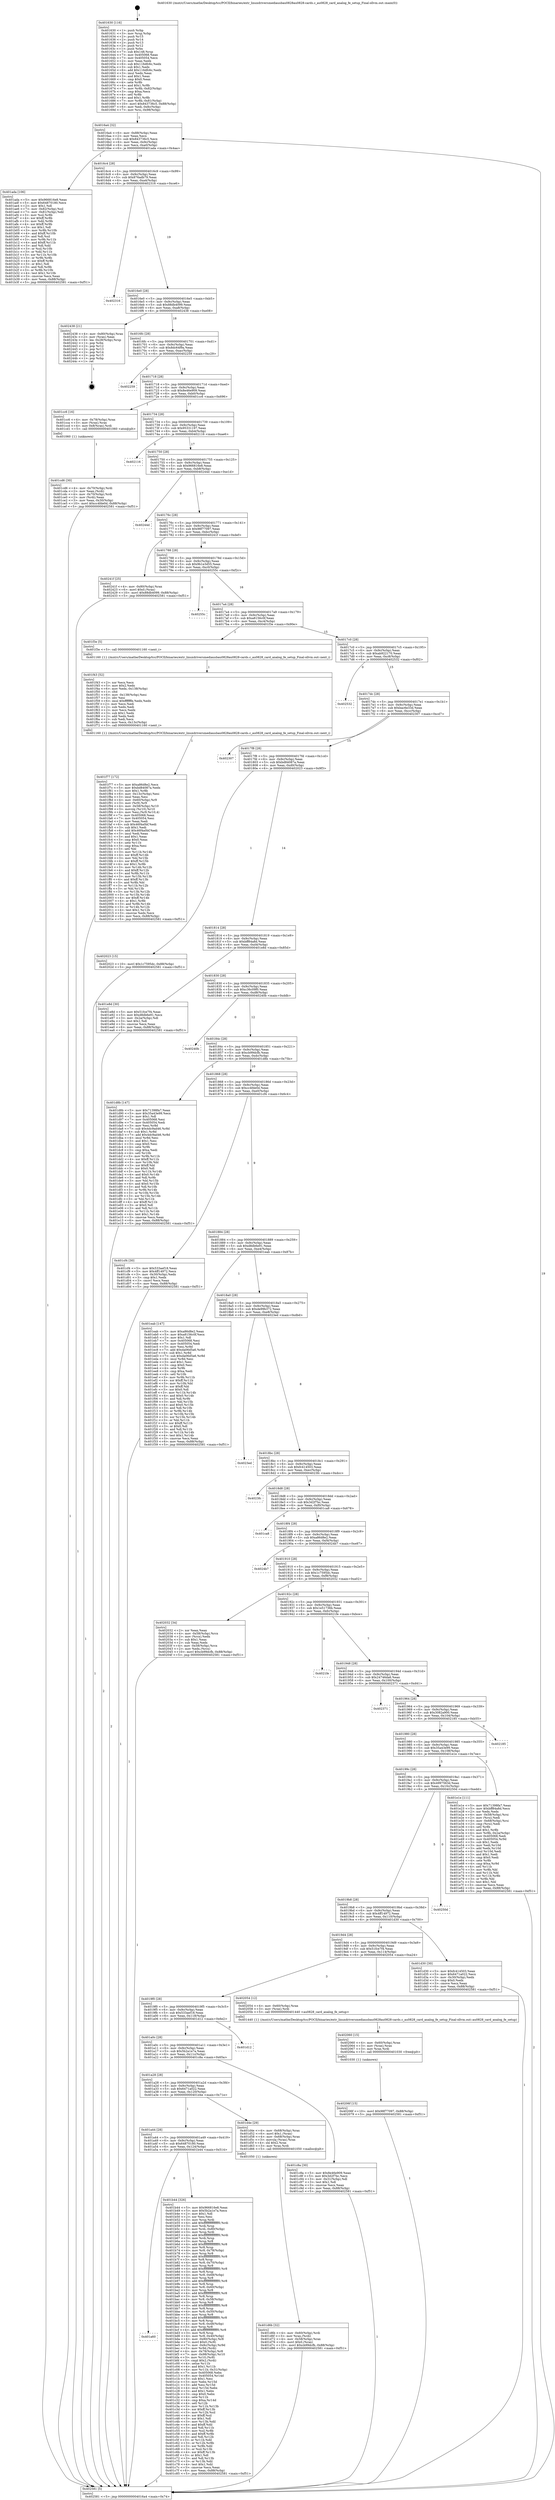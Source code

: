 digraph "0x401630" {
  label = "0x401630 (/mnt/c/Users/mathe/Desktop/tcc/POCII/binaries/extr_linuxdriversmediausbau0828au0828-cards.c_au0828_card_analog_fe_setup_Final-ollvm.out::main(0))"
  labelloc = "t"
  node[shape=record]

  Entry [label="",width=0.3,height=0.3,shape=circle,fillcolor=black,style=filled]
  "0x4016a4" [label="{
     0x4016a4 [32]\l
     | [instrs]\l
     &nbsp;&nbsp;0x4016a4 \<+6\>: mov -0x88(%rbp),%eax\l
     &nbsp;&nbsp;0x4016aa \<+2\>: mov %eax,%ecx\l
     &nbsp;&nbsp;0x4016ac \<+6\>: sub $0x843736c5,%ecx\l
     &nbsp;&nbsp;0x4016b2 \<+6\>: mov %eax,-0x9c(%rbp)\l
     &nbsp;&nbsp;0x4016b8 \<+6\>: mov %ecx,-0xa0(%rbp)\l
     &nbsp;&nbsp;0x4016be \<+6\>: je 0000000000401ada \<main+0x4aa\>\l
  }"]
  "0x401ada" [label="{
     0x401ada [106]\l
     | [instrs]\l
     &nbsp;&nbsp;0x401ada \<+5\>: mov $0x966816e8,%eax\l
     &nbsp;&nbsp;0x401adf \<+5\>: mov $0x64870180,%ecx\l
     &nbsp;&nbsp;0x401ae4 \<+2\>: mov $0x1,%dl\l
     &nbsp;&nbsp;0x401ae6 \<+7\>: mov -0x82(%rbp),%sil\l
     &nbsp;&nbsp;0x401aed \<+7\>: mov -0x81(%rbp),%dil\l
     &nbsp;&nbsp;0x401af4 \<+3\>: mov %sil,%r8b\l
     &nbsp;&nbsp;0x401af7 \<+4\>: xor $0xff,%r8b\l
     &nbsp;&nbsp;0x401afb \<+3\>: mov %dil,%r9b\l
     &nbsp;&nbsp;0x401afe \<+4\>: xor $0xff,%r9b\l
     &nbsp;&nbsp;0x401b02 \<+3\>: xor $0x1,%dl\l
     &nbsp;&nbsp;0x401b05 \<+3\>: mov %r8b,%r10b\l
     &nbsp;&nbsp;0x401b08 \<+4\>: and $0xff,%r10b\l
     &nbsp;&nbsp;0x401b0c \<+3\>: and %dl,%sil\l
     &nbsp;&nbsp;0x401b0f \<+3\>: mov %r9b,%r11b\l
     &nbsp;&nbsp;0x401b12 \<+4\>: and $0xff,%r11b\l
     &nbsp;&nbsp;0x401b16 \<+3\>: and %dl,%dil\l
     &nbsp;&nbsp;0x401b19 \<+3\>: or %sil,%r10b\l
     &nbsp;&nbsp;0x401b1c \<+3\>: or %dil,%r11b\l
     &nbsp;&nbsp;0x401b1f \<+3\>: xor %r11b,%r10b\l
     &nbsp;&nbsp;0x401b22 \<+3\>: or %r9b,%r8b\l
     &nbsp;&nbsp;0x401b25 \<+4\>: xor $0xff,%r8b\l
     &nbsp;&nbsp;0x401b29 \<+3\>: or $0x1,%dl\l
     &nbsp;&nbsp;0x401b2c \<+3\>: and %dl,%r8b\l
     &nbsp;&nbsp;0x401b2f \<+3\>: or %r8b,%r10b\l
     &nbsp;&nbsp;0x401b32 \<+4\>: test $0x1,%r10b\l
     &nbsp;&nbsp;0x401b36 \<+3\>: cmovne %ecx,%eax\l
     &nbsp;&nbsp;0x401b39 \<+6\>: mov %eax,-0x88(%rbp)\l
     &nbsp;&nbsp;0x401b3f \<+5\>: jmp 0000000000402581 \<main+0xf51\>\l
  }"]
  "0x4016c4" [label="{
     0x4016c4 [28]\l
     | [instrs]\l
     &nbsp;&nbsp;0x4016c4 \<+5\>: jmp 00000000004016c9 \<main+0x99\>\l
     &nbsp;&nbsp;0x4016c9 \<+6\>: mov -0x9c(%rbp),%eax\l
     &nbsp;&nbsp;0x4016cf \<+5\>: sub $0x876adb79,%eax\l
     &nbsp;&nbsp;0x4016d4 \<+6\>: mov %eax,-0xa4(%rbp)\l
     &nbsp;&nbsp;0x4016da \<+6\>: je 0000000000402316 \<main+0xce6\>\l
  }"]
  "0x402581" [label="{
     0x402581 [5]\l
     | [instrs]\l
     &nbsp;&nbsp;0x402581 \<+5\>: jmp 00000000004016a4 \<main+0x74\>\l
  }"]
  "0x401630" [label="{
     0x401630 [116]\l
     | [instrs]\l
     &nbsp;&nbsp;0x401630 \<+1\>: push %rbp\l
     &nbsp;&nbsp;0x401631 \<+3\>: mov %rsp,%rbp\l
     &nbsp;&nbsp;0x401634 \<+2\>: push %r15\l
     &nbsp;&nbsp;0x401636 \<+2\>: push %r14\l
     &nbsp;&nbsp;0x401638 \<+2\>: push %r13\l
     &nbsp;&nbsp;0x40163a \<+2\>: push %r12\l
     &nbsp;&nbsp;0x40163c \<+1\>: push %rbx\l
     &nbsp;&nbsp;0x40163d \<+7\>: sub $0x148,%rsp\l
     &nbsp;&nbsp;0x401644 \<+7\>: mov 0x405068,%eax\l
     &nbsp;&nbsp;0x40164b \<+7\>: mov 0x405054,%ecx\l
     &nbsp;&nbsp;0x401652 \<+2\>: mov %eax,%edx\l
     &nbsp;&nbsp;0x401654 \<+6\>: sub $0x116dfc6c,%edx\l
     &nbsp;&nbsp;0x40165a \<+3\>: sub $0x1,%edx\l
     &nbsp;&nbsp;0x40165d \<+6\>: add $0x116dfc6c,%edx\l
     &nbsp;&nbsp;0x401663 \<+3\>: imul %edx,%eax\l
     &nbsp;&nbsp;0x401666 \<+3\>: and $0x1,%eax\l
     &nbsp;&nbsp;0x401669 \<+3\>: cmp $0x0,%eax\l
     &nbsp;&nbsp;0x40166c \<+4\>: sete %r8b\l
     &nbsp;&nbsp;0x401670 \<+4\>: and $0x1,%r8b\l
     &nbsp;&nbsp;0x401674 \<+7\>: mov %r8b,-0x82(%rbp)\l
     &nbsp;&nbsp;0x40167b \<+3\>: cmp $0xa,%ecx\l
     &nbsp;&nbsp;0x40167e \<+4\>: setl %r8b\l
     &nbsp;&nbsp;0x401682 \<+4\>: and $0x1,%r8b\l
     &nbsp;&nbsp;0x401686 \<+7\>: mov %r8b,-0x81(%rbp)\l
     &nbsp;&nbsp;0x40168d \<+10\>: movl $0x843736c5,-0x88(%rbp)\l
     &nbsp;&nbsp;0x401697 \<+6\>: mov %edi,-0x8c(%rbp)\l
     &nbsp;&nbsp;0x40169d \<+7\>: mov %rsi,-0x98(%rbp)\l
  }"]
  Exit [label="",width=0.3,height=0.3,shape=circle,fillcolor=black,style=filled,peripheries=2]
  "0x402316" [label="{
     0x402316\l
  }", style=dashed]
  "0x4016e0" [label="{
     0x4016e0 [28]\l
     | [instrs]\l
     &nbsp;&nbsp;0x4016e0 \<+5\>: jmp 00000000004016e5 \<main+0xb5\>\l
     &nbsp;&nbsp;0x4016e5 \<+6\>: mov -0x9c(%rbp),%eax\l
     &nbsp;&nbsp;0x4016eb \<+5\>: sub $0x88db4099,%eax\l
     &nbsp;&nbsp;0x4016f0 \<+6\>: mov %eax,-0xa8(%rbp)\l
     &nbsp;&nbsp;0x4016f6 \<+6\>: je 0000000000402438 \<main+0xe08\>\l
  }"]
  "0x40206f" [label="{
     0x40206f [15]\l
     | [instrs]\l
     &nbsp;&nbsp;0x40206f \<+10\>: movl $0x98f77097,-0x88(%rbp)\l
     &nbsp;&nbsp;0x402079 \<+5\>: jmp 0000000000402581 \<main+0xf51\>\l
  }"]
  "0x402438" [label="{
     0x402438 [21]\l
     | [instrs]\l
     &nbsp;&nbsp;0x402438 \<+4\>: mov -0x80(%rbp),%rax\l
     &nbsp;&nbsp;0x40243c \<+2\>: mov (%rax),%eax\l
     &nbsp;&nbsp;0x40243e \<+4\>: lea -0x28(%rbp),%rsp\l
     &nbsp;&nbsp;0x402442 \<+1\>: pop %rbx\l
     &nbsp;&nbsp;0x402443 \<+2\>: pop %r12\l
     &nbsp;&nbsp;0x402445 \<+2\>: pop %r13\l
     &nbsp;&nbsp;0x402447 \<+2\>: pop %r14\l
     &nbsp;&nbsp;0x402449 \<+2\>: pop %r15\l
     &nbsp;&nbsp;0x40244b \<+1\>: pop %rbp\l
     &nbsp;&nbsp;0x40244c \<+1\>: ret\l
  }"]
  "0x4016fc" [label="{
     0x4016fc [28]\l
     | [instrs]\l
     &nbsp;&nbsp;0x4016fc \<+5\>: jmp 0000000000401701 \<main+0xd1\>\l
     &nbsp;&nbsp;0x401701 \<+6\>: mov -0x9c(%rbp),%eax\l
     &nbsp;&nbsp;0x401707 \<+5\>: sub $0x8dc64f9a,%eax\l
     &nbsp;&nbsp;0x40170c \<+6\>: mov %eax,-0xac(%rbp)\l
     &nbsp;&nbsp;0x401712 \<+6\>: je 0000000000402259 \<main+0xc29\>\l
  }"]
  "0x402060" [label="{
     0x402060 [15]\l
     | [instrs]\l
     &nbsp;&nbsp;0x402060 \<+4\>: mov -0x60(%rbp),%rax\l
     &nbsp;&nbsp;0x402064 \<+3\>: mov (%rax),%rax\l
     &nbsp;&nbsp;0x402067 \<+3\>: mov %rax,%rdi\l
     &nbsp;&nbsp;0x40206a \<+5\>: call 0000000000401030 \<free@plt\>\l
     | [calls]\l
     &nbsp;&nbsp;0x401030 \{1\} (unknown)\l
  }"]
  "0x402259" [label="{
     0x402259\l
  }", style=dashed]
  "0x401718" [label="{
     0x401718 [28]\l
     | [instrs]\l
     &nbsp;&nbsp;0x401718 \<+5\>: jmp 000000000040171d \<main+0xed\>\l
     &nbsp;&nbsp;0x40171d \<+6\>: mov -0x9c(%rbp),%eax\l
     &nbsp;&nbsp;0x401723 \<+5\>: sub $0x8e46e909,%eax\l
     &nbsp;&nbsp;0x401728 \<+6\>: mov %eax,-0xb0(%rbp)\l
     &nbsp;&nbsp;0x40172e \<+6\>: je 0000000000401cc6 \<main+0x696\>\l
  }"]
  "0x401f77" [label="{
     0x401f77 [172]\l
     | [instrs]\l
     &nbsp;&nbsp;0x401f77 \<+5\>: mov $0xa86d8e2,%ecx\l
     &nbsp;&nbsp;0x401f7c \<+5\>: mov $0xbd84087a,%edx\l
     &nbsp;&nbsp;0x401f81 \<+3\>: mov $0x1,%r8b\l
     &nbsp;&nbsp;0x401f84 \<+6\>: mov -0x13c(%rbp),%esi\l
     &nbsp;&nbsp;0x401f8a \<+3\>: imul %eax,%esi\l
     &nbsp;&nbsp;0x401f8d \<+4\>: mov -0x60(%rbp),%r9\l
     &nbsp;&nbsp;0x401f91 \<+3\>: mov (%r9),%r9\l
     &nbsp;&nbsp;0x401f94 \<+4\>: mov -0x58(%rbp),%r10\l
     &nbsp;&nbsp;0x401f98 \<+3\>: movslq (%r10),%r10\l
     &nbsp;&nbsp;0x401f9b \<+4\>: mov %esi,(%r9,%r10,4)\l
     &nbsp;&nbsp;0x401f9f \<+7\>: mov 0x405068,%eax\l
     &nbsp;&nbsp;0x401fa6 \<+7\>: mov 0x405054,%esi\l
     &nbsp;&nbsp;0x401fad \<+2\>: mov %eax,%edi\l
     &nbsp;&nbsp;0x401faf \<+6\>: sub $0x46f4a0bf,%edi\l
     &nbsp;&nbsp;0x401fb5 \<+3\>: sub $0x1,%edi\l
     &nbsp;&nbsp;0x401fb8 \<+6\>: add $0x46f4a0bf,%edi\l
     &nbsp;&nbsp;0x401fbe \<+3\>: imul %edi,%eax\l
     &nbsp;&nbsp;0x401fc1 \<+3\>: and $0x1,%eax\l
     &nbsp;&nbsp;0x401fc4 \<+3\>: cmp $0x0,%eax\l
     &nbsp;&nbsp;0x401fc7 \<+4\>: sete %r11b\l
     &nbsp;&nbsp;0x401fcb \<+3\>: cmp $0xa,%esi\l
     &nbsp;&nbsp;0x401fce \<+3\>: setl %bl\l
     &nbsp;&nbsp;0x401fd1 \<+3\>: mov %r11b,%r14b\l
     &nbsp;&nbsp;0x401fd4 \<+4\>: xor $0xff,%r14b\l
     &nbsp;&nbsp;0x401fd8 \<+3\>: mov %bl,%r15b\l
     &nbsp;&nbsp;0x401fdb \<+4\>: xor $0xff,%r15b\l
     &nbsp;&nbsp;0x401fdf \<+4\>: xor $0x1,%r8b\l
     &nbsp;&nbsp;0x401fe3 \<+3\>: mov %r14b,%r12b\l
     &nbsp;&nbsp;0x401fe6 \<+4\>: and $0xff,%r12b\l
     &nbsp;&nbsp;0x401fea \<+3\>: and %r8b,%r11b\l
     &nbsp;&nbsp;0x401fed \<+3\>: mov %r15b,%r13b\l
     &nbsp;&nbsp;0x401ff0 \<+4\>: and $0xff,%r13b\l
     &nbsp;&nbsp;0x401ff4 \<+3\>: and %r8b,%bl\l
     &nbsp;&nbsp;0x401ff7 \<+3\>: or %r11b,%r12b\l
     &nbsp;&nbsp;0x401ffa \<+3\>: or %bl,%r13b\l
     &nbsp;&nbsp;0x401ffd \<+3\>: xor %r13b,%r12b\l
     &nbsp;&nbsp;0x402000 \<+3\>: or %r15b,%r14b\l
     &nbsp;&nbsp;0x402003 \<+4\>: xor $0xff,%r14b\l
     &nbsp;&nbsp;0x402007 \<+4\>: or $0x1,%r8b\l
     &nbsp;&nbsp;0x40200b \<+3\>: and %r8b,%r14b\l
     &nbsp;&nbsp;0x40200e \<+3\>: or %r14b,%r12b\l
     &nbsp;&nbsp;0x402011 \<+4\>: test $0x1,%r12b\l
     &nbsp;&nbsp;0x402015 \<+3\>: cmovne %edx,%ecx\l
     &nbsp;&nbsp;0x402018 \<+6\>: mov %ecx,-0x88(%rbp)\l
     &nbsp;&nbsp;0x40201e \<+5\>: jmp 0000000000402581 \<main+0xf51\>\l
  }"]
  "0x401cc6" [label="{
     0x401cc6 [16]\l
     | [instrs]\l
     &nbsp;&nbsp;0x401cc6 \<+4\>: mov -0x78(%rbp),%rax\l
     &nbsp;&nbsp;0x401cca \<+3\>: mov (%rax),%rax\l
     &nbsp;&nbsp;0x401ccd \<+4\>: mov 0x8(%rax),%rdi\l
     &nbsp;&nbsp;0x401cd1 \<+5\>: call 0000000000401060 \<atoi@plt\>\l
     | [calls]\l
     &nbsp;&nbsp;0x401060 \{1\} (unknown)\l
  }"]
  "0x401734" [label="{
     0x401734 [28]\l
     | [instrs]\l
     &nbsp;&nbsp;0x401734 \<+5\>: jmp 0000000000401739 \<main+0x109\>\l
     &nbsp;&nbsp;0x401739 \<+6\>: mov -0x9c(%rbp),%eax\l
     &nbsp;&nbsp;0x40173f \<+5\>: sub $0x95331197,%eax\l
     &nbsp;&nbsp;0x401744 \<+6\>: mov %eax,-0xb4(%rbp)\l
     &nbsp;&nbsp;0x40174a \<+6\>: je 0000000000402116 \<main+0xae6\>\l
  }"]
  "0x401f43" [label="{
     0x401f43 [52]\l
     | [instrs]\l
     &nbsp;&nbsp;0x401f43 \<+2\>: xor %ecx,%ecx\l
     &nbsp;&nbsp;0x401f45 \<+5\>: mov $0x2,%edx\l
     &nbsp;&nbsp;0x401f4a \<+6\>: mov %edx,-0x138(%rbp)\l
     &nbsp;&nbsp;0x401f50 \<+1\>: cltd\l
     &nbsp;&nbsp;0x401f51 \<+6\>: mov -0x138(%rbp),%esi\l
     &nbsp;&nbsp;0x401f57 \<+2\>: idiv %esi\l
     &nbsp;&nbsp;0x401f59 \<+6\>: imul $0xfffffffe,%edx,%edx\l
     &nbsp;&nbsp;0x401f5f \<+2\>: mov %ecx,%edi\l
     &nbsp;&nbsp;0x401f61 \<+2\>: sub %edx,%edi\l
     &nbsp;&nbsp;0x401f63 \<+2\>: mov %ecx,%edx\l
     &nbsp;&nbsp;0x401f65 \<+3\>: sub $0x1,%edx\l
     &nbsp;&nbsp;0x401f68 \<+2\>: add %edx,%edi\l
     &nbsp;&nbsp;0x401f6a \<+2\>: sub %edi,%ecx\l
     &nbsp;&nbsp;0x401f6c \<+6\>: mov %ecx,-0x13c(%rbp)\l
     &nbsp;&nbsp;0x401f72 \<+5\>: call 0000000000401160 \<next_i\>\l
     | [calls]\l
     &nbsp;&nbsp;0x401160 \{1\} (/mnt/c/Users/mathe/Desktop/tcc/POCII/binaries/extr_linuxdriversmediausbau0828au0828-cards.c_au0828_card_analog_fe_setup_Final-ollvm.out::next_i)\l
  }"]
  "0x402116" [label="{
     0x402116\l
  }", style=dashed]
  "0x401750" [label="{
     0x401750 [28]\l
     | [instrs]\l
     &nbsp;&nbsp;0x401750 \<+5\>: jmp 0000000000401755 \<main+0x125\>\l
     &nbsp;&nbsp;0x401755 \<+6\>: mov -0x9c(%rbp),%eax\l
     &nbsp;&nbsp;0x40175b \<+5\>: sub $0x966816e8,%eax\l
     &nbsp;&nbsp;0x401760 \<+6\>: mov %eax,-0xb8(%rbp)\l
     &nbsp;&nbsp;0x401766 \<+6\>: je 000000000040244d \<main+0xe1d\>\l
  }"]
  "0x401d6b" [label="{
     0x401d6b [32]\l
     | [instrs]\l
     &nbsp;&nbsp;0x401d6b \<+4\>: mov -0x60(%rbp),%rdi\l
     &nbsp;&nbsp;0x401d6f \<+3\>: mov %rax,(%rdi)\l
     &nbsp;&nbsp;0x401d72 \<+4\>: mov -0x58(%rbp),%rax\l
     &nbsp;&nbsp;0x401d76 \<+6\>: movl $0x0,(%rax)\l
     &nbsp;&nbsp;0x401d7c \<+10\>: movl $0xcb99dcfb,-0x88(%rbp)\l
     &nbsp;&nbsp;0x401d86 \<+5\>: jmp 0000000000402581 \<main+0xf51\>\l
  }"]
  "0x40244d" [label="{
     0x40244d\l
  }", style=dashed]
  "0x40176c" [label="{
     0x40176c [28]\l
     | [instrs]\l
     &nbsp;&nbsp;0x40176c \<+5\>: jmp 0000000000401771 \<main+0x141\>\l
     &nbsp;&nbsp;0x401771 \<+6\>: mov -0x9c(%rbp),%eax\l
     &nbsp;&nbsp;0x401777 \<+5\>: sub $0x98f77097,%eax\l
     &nbsp;&nbsp;0x40177c \<+6\>: mov %eax,-0xbc(%rbp)\l
     &nbsp;&nbsp;0x401782 \<+6\>: je 000000000040241f \<main+0xdef\>\l
  }"]
  "0x401cd6" [label="{
     0x401cd6 [30]\l
     | [instrs]\l
     &nbsp;&nbsp;0x401cd6 \<+4\>: mov -0x70(%rbp),%rdi\l
     &nbsp;&nbsp;0x401cda \<+2\>: mov %eax,(%rdi)\l
     &nbsp;&nbsp;0x401cdc \<+4\>: mov -0x70(%rbp),%rdi\l
     &nbsp;&nbsp;0x401ce0 \<+2\>: mov (%rdi),%eax\l
     &nbsp;&nbsp;0x401ce2 \<+3\>: mov %eax,-0x30(%rbp)\l
     &nbsp;&nbsp;0x401ce5 \<+10\>: movl $0xcc4fde0d,-0x88(%rbp)\l
     &nbsp;&nbsp;0x401cef \<+5\>: jmp 0000000000402581 \<main+0xf51\>\l
  }"]
  "0x40241f" [label="{
     0x40241f [25]\l
     | [instrs]\l
     &nbsp;&nbsp;0x40241f \<+4\>: mov -0x80(%rbp),%rax\l
     &nbsp;&nbsp;0x402423 \<+6\>: movl $0x0,(%rax)\l
     &nbsp;&nbsp;0x402429 \<+10\>: movl $0x88db4099,-0x88(%rbp)\l
     &nbsp;&nbsp;0x402433 \<+5\>: jmp 0000000000402581 \<main+0xf51\>\l
  }"]
  "0x401788" [label="{
     0x401788 [28]\l
     | [instrs]\l
     &nbsp;&nbsp;0x401788 \<+5\>: jmp 000000000040178d \<main+0x15d\>\l
     &nbsp;&nbsp;0x40178d \<+6\>: mov -0x9c(%rbp),%eax\l
     &nbsp;&nbsp;0x401793 \<+5\>: sub $0x9b1e3d55,%eax\l
     &nbsp;&nbsp;0x401798 \<+6\>: mov %eax,-0xc0(%rbp)\l
     &nbsp;&nbsp;0x40179e \<+6\>: je 000000000040255c \<main+0xf2c\>\l
  }"]
  "0x401a60" [label="{
     0x401a60\l
  }", style=dashed]
  "0x40255c" [label="{
     0x40255c\l
  }", style=dashed]
  "0x4017a4" [label="{
     0x4017a4 [28]\l
     | [instrs]\l
     &nbsp;&nbsp;0x4017a4 \<+5\>: jmp 00000000004017a9 \<main+0x179\>\l
     &nbsp;&nbsp;0x4017a9 \<+6\>: mov -0x9c(%rbp),%eax\l
     &nbsp;&nbsp;0x4017af \<+5\>: sub $0xa8156c0f,%eax\l
     &nbsp;&nbsp;0x4017b4 \<+6\>: mov %eax,-0xc4(%rbp)\l
     &nbsp;&nbsp;0x4017ba \<+6\>: je 0000000000401f3e \<main+0x90e\>\l
  }"]
  "0x401b44" [label="{
     0x401b44 [326]\l
     | [instrs]\l
     &nbsp;&nbsp;0x401b44 \<+5\>: mov $0x966816e8,%eax\l
     &nbsp;&nbsp;0x401b49 \<+5\>: mov $0x5b2a1e7a,%ecx\l
     &nbsp;&nbsp;0x401b4e \<+2\>: mov $0x1,%dl\l
     &nbsp;&nbsp;0x401b50 \<+2\>: xor %esi,%esi\l
     &nbsp;&nbsp;0x401b52 \<+3\>: mov %rsp,%rdi\l
     &nbsp;&nbsp;0x401b55 \<+4\>: add $0xfffffffffffffff0,%rdi\l
     &nbsp;&nbsp;0x401b59 \<+3\>: mov %rdi,%rsp\l
     &nbsp;&nbsp;0x401b5c \<+4\>: mov %rdi,-0x80(%rbp)\l
     &nbsp;&nbsp;0x401b60 \<+3\>: mov %rsp,%rdi\l
     &nbsp;&nbsp;0x401b63 \<+4\>: add $0xfffffffffffffff0,%rdi\l
     &nbsp;&nbsp;0x401b67 \<+3\>: mov %rdi,%rsp\l
     &nbsp;&nbsp;0x401b6a \<+3\>: mov %rsp,%r8\l
     &nbsp;&nbsp;0x401b6d \<+4\>: add $0xfffffffffffffff0,%r8\l
     &nbsp;&nbsp;0x401b71 \<+3\>: mov %r8,%rsp\l
     &nbsp;&nbsp;0x401b74 \<+4\>: mov %r8,-0x78(%rbp)\l
     &nbsp;&nbsp;0x401b78 \<+3\>: mov %rsp,%r8\l
     &nbsp;&nbsp;0x401b7b \<+4\>: add $0xfffffffffffffff0,%r8\l
     &nbsp;&nbsp;0x401b7f \<+3\>: mov %r8,%rsp\l
     &nbsp;&nbsp;0x401b82 \<+4\>: mov %r8,-0x70(%rbp)\l
     &nbsp;&nbsp;0x401b86 \<+3\>: mov %rsp,%r8\l
     &nbsp;&nbsp;0x401b89 \<+4\>: add $0xfffffffffffffff0,%r8\l
     &nbsp;&nbsp;0x401b8d \<+3\>: mov %r8,%rsp\l
     &nbsp;&nbsp;0x401b90 \<+4\>: mov %r8,-0x68(%rbp)\l
     &nbsp;&nbsp;0x401b94 \<+3\>: mov %rsp,%r8\l
     &nbsp;&nbsp;0x401b97 \<+4\>: add $0xfffffffffffffff0,%r8\l
     &nbsp;&nbsp;0x401b9b \<+3\>: mov %r8,%rsp\l
     &nbsp;&nbsp;0x401b9e \<+4\>: mov %r8,-0x60(%rbp)\l
     &nbsp;&nbsp;0x401ba2 \<+3\>: mov %rsp,%r8\l
     &nbsp;&nbsp;0x401ba5 \<+4\>: add $0xfffffffffffffff0,%r8\l
     &nbsp;&nbsp;0x401ba9 \<+3\>: mov %r8,%rsp\l
     &nbsp;&nbsp;0x401bac \<+4\>: mov %r8,-0x58(%rbp)\l
     &nbsp;&nbsp;0x401bb0 \<+3\>: mov %rsp,%r8\l
     &nbsp;&nbsp;0x401bb3 \<+4\>: add $0xfffffffffffffff0,%r8\l
     &nbsp;&nbsp;0x401bb7 \<+3\>: mov %r8,%rsp\l
     &nbsp;&nbsp;0x401bba \<+4\>: mov %r8,-0x50(%rbp)\l
     &nbsp;&nbsp;0x401bbe \<+3\>: mov %rsp,%r8\l
     &nbsp;&nbsp;0x401bc1 \<+4\>: add $0xfffffffffffffff0,%r8\l
     &nbsp;&nbsp;0x401bc5 \<+3\>: mov %r8,%rsp\l
     &nbsp;&nbsp;0x401bc8 \<+4\>: mov %r8,-0x48(%rbp)\l
     &nbsp;&nbsp;0x401bcc \<+3\>: mov %rsp,%r8\l
     &nbsp;&nbsp;0x401bcf \<+4\>: add $0xfffffffffffffff0,%r8\l
     &nbsp;&nbsp;0x401bd3 \<+3\>: mov %r8,%rsp\l
     &nbsp;&nbsp;0x401bd6 \<+4\>: mov %r8,-0x40(%rbp)\l
     &nbsp;&nbsp;0x401bda \<+4\>: mov -0x80(%rbp),%r8\l
     &nbsp;&nbsp;0x401bde \<+7\>: movl $0x0,(%r8)\l
     &nbsp;&nbsp;0x401be5 \<+7\>: mov -0x8c(%rbp),%r9d\l
     &nbsp;&nbsp;0x401bec \<+3\>: mov %r9d,(%rdi)\l
     &nbsp;&nbsp;0x401bef \<+4\>: mov -0x78(%rbp),%r8\l
     &nbsp;&nbsp;0x401bf3 \<+7\>: mov -0x98(%rbp),%r10\l
     &nbsp;&nbsp;0x401bfa \<+3\>: mov %r10,(%r8)\l
     &nbsp;&nbsp;0x401bfd \<+3\>: cmpl $0x2,(%rdi)\l
     &nbsp;&nbsp;0x401c00 \<+4\>: setne %r11b\l
     &nbsp;&nbsp;0x401c04 \<+4\>: and $0x1,%r11b\l
     &nbsp;&nbsp;0x401c08 \<+4\>: mov %r11b,-0x31(%rbp)\l
     &nbsp;&nbsp;0x401c0c \<+7\>: mov 0x405068,%ebx\l
     &nbsp;&nbsp;0x401c13 \<+8\>: mov 0x405054,%r14d\l
     &nbsp;&nbsp;0x401c1b \<+3\>: sub $0x1,%esi\l
     &nbsp;&nbsp;0x401c1e \<+3\>: mov %ebx,%r15d\l
     &nbsp;&nbsp;0x401c21 \<+3\>: add %esi,%r15d\l
     &nbsp;&nbsp;0x401c24 \<+4\>: imul %r15d,%ebx\l
     &nbsp;&nbsp;0x401c28 \<+3\>: and $0x1,%ebx\l
     &nbsp;&nbsp;0x401c2b \<+3\>: cmp $0x0,%ebx\l
     &nbsp;&nbsp;0x401c2e \<+4\>: sete %r11b\l
     &nbsp;&nbsp;0x401c32 \<+4\>: cmp $0xa,%r14d\l
     &nbsp;&nbsp;0x401c36 \<+4\>: setl %r12b\l
     &nbsp;&nbsp;0x401c3a \<+3\>: mov %r11b,%r13b\l
     &nbsp;&nbsp;0x401c3d \<+4\>: xor $0xff,%r13b\l
     &nbsp;&nbsp;0x401c41 \<+3\>: mov %r12b,%sil\l
     &nbsp;&nbsp;0x401c44 \<+4\>: xor $0xff,%sil\l
     &nbsp;&nbsp;0x401c48 \<+3\>: xor $0x1,%dl\l
     &nbsp;&nbsp;0x401c4b \<+3\>: mov %r13b,%dil\l
     &nbsp;&nbsp;0x401c4e \<+4\>: and $0xff,%dil\l
     &nbsp;&nbsp;0x401c52 \<+3\>: and %dl,%r11b\l
     &nbsp;&nbsp;0x401c55 \<+3\>: mov %sil,%r8b\l
     &nbsp;&nbsp;0x401c58 \<+4\>: and $0xff,%r8b\l
     &nbsp;&nbsp;0x401c5c \<+3\>: and %dl,%r12b\l
     &nbsp;&nbsp;0x401c5f \<+3\>: or %r11b,%dil\l
     &nbsp;&nbsp;0x401c62 \<+3\>: or %r12b,%r8b\l
     &nbsp;&nbsp;0x401c65 \<+3\>: xor %r8b,%dil\l
     &nbsp;&nbsp;0x401c68 \<+3\>: or %sil,%r13b\l
     &nbsp;&nbsp;0x401c6b \<+4\>: xor $0xff,%r13b\l
     &nbsp;&nbsp;0x401c6f \<+3\>: or $0x1,%dl\l
     &nbsp;&nbsp;0x401c72 \<+3\>: and %dl,%r13b\l
     &nbsp;&nbsp;0x401c75 \<+3\>: or %r13b,%dil\l
     &nbsp;&nbsp;0x401c78 \<+4\>: test $0x1,%dil\l
     &nbsp;&nbsp;0x401c7c \<+3\>: cmovne %ecx,%eax\l
     &nbsp;&nbsp;0x401c7f \<+6\>: mov %eax,-0x88(%rbp)\l
     &nbsp;&nbsp;0x401c85 \<+5\>: jmp 0000000000402581 \<main+0xf51\>\l
  }"]
  "0x401f3e" [label="{
     0x401f3e [5]\l
     | [instrs]\l
     &nbsp;&nbsp;0x401f3e \<+5\>: call 0000000000401160 \<next_i\>\l
     | [calls]\l
     &nbsp;&nbsp;0x401160 \{1\} (/mnt/c/Users/mathe/Desktop/tcc/POCII/binaries/extr_linuxdriversmediausbau0828au0828-cards.c_au0828_card_analog_fe_setup_Final-ollvm.out::next_i)\l
  }"]
  "0x4017c0" [label="{
     0x4017c0 [28]\l
     | [instrs]\l
     &nbsp;&nbsp;0x4017c0 \<+5\>: jmp 00000000004017c5 \<main+0x195\>\l
     &nbsp;&nbsp;0x4017c5 \<+6\>: mov -0x9c(%rbp),%eax\l
     &nbsp;&nbsp;0x4017cb \<+5\>: sub $0xab922170,%eax\l
     &nbsp;&nbsp;0x4017d0 \<+6\>: mov %eax,-0xc8(%rbp)\l
     &nbsp;&nbsp;0x4017d6 \<+6\>: je 0000000000402532 \<main+0xf02\>\l
  }"]
  "0x401a44" [label="{
     0x401a44 [28]\l
     | [instrs]\l
     &nbsp;&nbsp;0x401a44 \<+5\>: jmp 0000000000401a49 \<main+0x419\>\l
     &nbsp;&nbsp;0x401a49 \<+6\>: mov -0x9c(%rbp),%eax\l
     &nbsp;&nbsp;0x401a4f \<+5\>: sub $0x64870180,%eax\l
     &nbsp;&nbsp;0x401a54 \<+6\>: mov %eax,-0x124(%rbp)\l
     &nbsp;&nbsp;0x401a5a \<+6\>: je 0000000000401b44 \<main+0x514\>\l
  }"]
  "0x402532" [label="{
     0x402532\l
  }", style=dashed]
  "0x4017dc" [label="{
     0x4017dc [28]\l
     | [instrs]\l
     &nbsp;&nbsp;0x4017dc \<+5\>: jmp 00000000004017e1 \<main+0x1b1\>\l
     &nbsp;&nbsp;0x4017e1 \<+6\>: mov -0x9c(%rbp),%eax\l
     &nbsp;&nbsp;0x4017e7 \<+5\>: sub $0xbac6e33d,%eax\l
     &nbsp;&nbsp;0x4017ec \<+6\>: mov %eax,-0xcc(%rbp)\l
     &nbsp;&nbsp;0x4017f2 \<+6\>: je 0000000000402307 \<main+0xcd7\>\l
  }"]
  "0x401d4e" [label="{
     0x401d4e [29]\l
     | [instrs]\l
     &nbsp;&nbsp;0x401d4e \<+4\>: mov -0x68(%rbp),%rax\l
     &nbsp;&nbsp;0x401d52 \<+6\>: movl $0x1,(%rax)\l
     &nbsp;&nbsp;0x401d58 \<+4\>: mov -0x68(%rbp),%rax\l
     &nbsp;&nbsp;0x401d5c \<+3\>: movslq (%rax),%rax\l
     &nbsp;&nbsp;0x401d5f \<+4\>: shl $0x2,%rax\l
     &nbsp;&nbsp;0x401d63 \<+3\>: mov %rax,%rdi\l
     &nbsp;&nbsp;0x401d66 \<+5\>: call 0000000000401050 \<malloc@plt\>\l
     | [calls]\l
     &nbsp;&nbsp;0x401050 \{1\} (unknown)\l
  }"]
  "0x402307" [label="{
     0x402307\l
  }", style=dashed]
  "0x4017f8" [label="{
     0x4017f8 [28]\l
     | [instrs]\l
     &nbsp;&nbsp;0x4017f8 \<+5\>: jmp 00000000004017fd \<main+0x1cd\>\l
     &nbsp;&nbsp;0x4017fd \<+6\>: mov -0x9c(%rbp),%eax\l
     &nbsp;&nbsp;0x401803 \<+5\>: sub $0xbd84087a,%eax\l
     &nbsp;&nbsp;0x401808 \<+6\>: mov %eax,-0xd0(%rbp)\l
     &nbsp;&nbsp;0x40180e \<+6\>: je 0000000000402023 \<main+0x9f3\>\l
  }"]
  "0x401a28" [label="{
     0x401a28 [28]\l
     | [instrs]\l
     &nbsp;&nbsp;0x401a28 \<+5\>: jmp 0000000000401a2d \<main+0x3fd\>\l
     &nbsp;&nbsp;0x401a2d \<+6\>: mov -0x9c(%rbp),%eax\l
     &nbsp;&nbsp;0x401a33 \<+5\>: sub $0x6471a022,%eax\l
     &nbsp;&nbsp;0x401a38 \<+6\>: mov %eax,-0x120(%rbp)\l
     &nbsp;&nbsp;0x401a3e \<+6\>: je 0000000000401d4e \<main+0x71e\>\l
  }"]
  "0x402023" [label="{
     0x402023 [15]\l
     | [instrs]\l
     &nbsp;&nbsp;0x402023 \<+10\>: movl $0x1c7595dc,-0x88(%rbp)\l
     &nbsp;&nbsp;0x40202d \<+5\>: jmp 0000000000402581 \<main+0xf51\>\l
  }"]
  "0x401814" [label="{
     0x401814 [28]\l
     | [instrs]\l
     &nbsp;&nbsp;0x401814 \<+5\>: jmp 0000000000401819 \<main+0x1e9\>\l
     &nbsp;&nbsp;0x401819 \<+6\>: mov -0x9c(%rbp),%eax\l
     &nbsp;&nbsp;0x40181f \<+5\>: sub $0xbff84a8d,%eax\l
     &nbsp;&nbsp;0x401824 \<+6\>: mov %eax,-0xd4(%rbp)\l
     &nbsp;&nbsp;0x40182a \<+6\>: je 0000000000401e8d \<main+0x85d\>\l
  }"]
  "0x401c8a" [label="{
     0x401c8a [30]\l
     | [instrs]\l
     &nbsp;&nbsp;0x401c8a \<+5\>: mov $0x8e46e909,%eax\l
     &nbsp;&nbsp;0x401c8f \<+5\>: mov $0x3d2f7bc,%ecx\l
     &nbsp;&nbsp;0x401c94 \<+3\>: mov -0x31(%rbp),%dl\l
     &nbsp;&nbsp;0x401c97 \<+3\>: test $0x1,%dl\l
     &nbsp;&nbsp;0x401c9a \<+3\>: cmovne %ecx,%eax\l
     &nbsp;&nbsp;0x401c9d \<+6\>: mov %eax,-0x88(%rbp)\l
     &nbsp;&nbsp;0x401ca3 \<+5\>: jmp 0000000000402581 \<main+0xf51\>\l
  }"]
  "0x401e8d" [label="{
     0x401e8d [30]\l
     | [instrs]\l
     &nbsp;&nbsp;0x401e8d \<+5\>: mov $0x51fce7f4,%eax\l
     &nbsp;&nbsp;0x401e92 \<+5\>: mov $0xd8db6e91,%ecx\l
     &nbsp;&nbsp;0x401e97 \<+3\>: mov -0x2a(%rbp),%dl\l
     &nbsp;&nbsp;0x401e9a \<+3\>: test $0x1,%dl\l
     &nbsp;&nbsp;0x401e9d \<+3\>: cmovne %ecx,%eax\l
     &nbsp;&nbsp;0x401ea0 \<+6\>: mov %eax,-0x88(%rbp)\l
     &nbsp;&nbsp;0x401ea6 \<+5\>: jmp 0000000000402581 \<main+0xf51\>\l
  }"]
  "0x401830" [label="{
     0x401830 [28]\l
     | [instrs]\l
     &nbsp;&nbsp;0x401830 \<+5\>: jmp 0000000000401835 \<main+0x205\>\l
     &nbsp;&nbsp;0x401835 \<+6\>: mov -0x9c(%rbp),%eax\l
     &nbsp;&nbsp;0x40183b \<+5\>: sub $0xc36c09f0,%eax\l
     &nbsp;&nbsp;0x401840 \<+6\>: mov %eax,-0xd8(%rbp)\l
     &nbsp;&nbsp;0x401846 \<+6\>: je 000000000040240b \<main+0xddb\>\l
  }"]
  "0x401a0c" [label="{
     0x401a0c [28]\l
     | [instrs]\l
     &nbsp;&nbsp;0x401a0c \<+5\>: jmp 0000000000401a11 \<main+0x3e1\>\l
     &nbsp;&nbsp;0x401a11 \<+6\>: mov -0x9c(%rbp),%eax\l
     &nbsp;&nbsp;0x401a17 \<+5\>: sub $0x5b2a1e7a,%eax\l
     &nbsp;&nbsp;0x401a1c \<+6\>: mov %eax,-0x11c(%rbp)\l
     &nbsp;&nbsp;0x401a22 \<+6\>: je 0000000000401c8a \<main+0x65a\>\l
  }"]
  "0x40240b" [label="{
     0x40240b\l
  }", style=dashed]
  "0x40184c" [label="{
     0x40184c [28]\l
     | [instrs]\l
     &nbsp;&nbsp;0x40184c \<+5\>: jmp 0000000000401851 \<main+0x221\>\l
     &nbsp;&nbsp;0x401851 \<+6\>: mov -0x9c(%rbp),%eax\l
     &nbsp;&nbsp;0x401857 \<+5\>: sub $0xcb99dcfb,%eax\l
     &nbsp;&nbsp;0x40185c \<+6\>: mov %eax,-0xdc(%rbp)\l
     &nbsp;&nbsp;0x401862 \<+6\>: je 0000000000401d8b \<main+0x75b\>\l
  }"]
  "0x401d12" [label="{
     0x401d12\l
  }", style=dashed]
  "0x401d8b" [label="{
     0x401d8b [147]\l
     | [instrs]\l
     &nbsp;&nbsp;0x401d8b \<+5\>: mov $0x71398fa7,%eax\l
     &nbsp;&nbsp;0x401d90 \<+5\>: mov $0x35a43e99,%ecx\l
     &nbsp;&nbsp;0x401d95 \<+2\>: mov $0x1,%dl\l
     &nbsp;&nbsp;0x401d97 \<+7\>: mov 0x405068,%esi\l
     &nbsp;&nbsp;0x401d9e \<+7\>: mov 0x405054,%edi\l
     &nbsp;&nbsp;0x401da5 \<+3\>: mov %esi,%r8d\l
     &nbsp;&nbsp;0x401da8 \<+7\>: sub $0x4dc9ad46,%r8d\l
     &nbsp;&nbsp;0x401daf \<+4\>: sub $0x1,%r8d\l
     &nbsp;&nbsp;0x401db3 \<+7\>: add $0x4dc9ad46,%r8d\l
     &nbsp;&nbsp;0x401dba \<+4\>: imul %r8d,%esi\l
     &nbsp;&nbsp;0x401dbe \<+3\>: and $0x1,%esi\l
     &nbsp;&nbsp;0x401dc1 \<+3\>: cmp $0x0,%esi\l
     &nbsp;&nbsp;0x401dc4 \<+4\>: sete %r9b\l
     &nbsp;&nbsp;0x401dc8 \<+3\>: cmp $0xa,%edi\l
     &nbsp;&nbsp;0x401dcb \<+4\>: setl %r10b\l
     &nbsp;&nbsp;0x401dcf \<+3\>: mov %r9b,%r11b\l
     &nbsp;&nbsp;0x401dd2 \<+4\>: xor $0xff,%r11b\l
     &nbsp;&nbsp;0x401dd6 \<+3\>: mov %r10b,%bl\l
     &nbsp;&nbsp;0x401dd9 \<+3\>: xor $0xff,%bl\l
     &nbsp;&nbsp;0x401ddc \<+3\>: xor $0x0,%dl\l
     &nbsp;&nbsp;0x401ddf \<+3\>: mov %r11b,%r14b\l
     &nbsp;&nbsp;0x401de2 \<+4\>: and $0x0,%r14b\l
     &nbsp;&nbsp;0x401de6 \<+3\>: and %dl,%r9b\l
     &nbsp;&nbsp;0x401de9 \<+3\>: mov %bl,%r15b\l
     &nbsp;&nbsp;0x401dec \<+4\>: and $0x0,%r15b\l
     &nbsp;&nbsp;0x401df0 \<+3\>: and %dl,%r10b\l
     &nbsp;&nbsp;0x401df3 \<+3\>: or %r9b,%r14b\l
     &nbsp;&nbsp;0x401df6 \<+3\>: or %r10b,%r15b\l
     &nbsp;&nbsp;0x401df9 \<+3\>: xor %r15b,%r14b\l
     &nbsp;&nbsp;0x401dfc \<+3\>: or %bl,%r11b\l
     &nbsp;&nbsp;0x401dff \<+4\>: xor $0xff,%r11b\l
     &nbsp;&nbsp;0x401e03 \<+3\>: or $0x0,%dl\l
     &nbsp;&nbsp;0x401e06 \<+3\>: and %dl,%r11b\l
     &nbsp;&nbsp;0x401e09 \<+3\>: or %r11b,%r14b\l
     &nbsp;&nbsp;0x401e0c \<+4\>: test $0x1,%r14b\l
     &nbsp;&nbsp;0x401e10 \<+3\>: cmovne %ecx,%eax\l
     &nbsp;&nbsp;0x401e13 \<+6\>: mov %eax,-0x88(%rbp)\l
     &nbsp;&nbsp;0x401e19 \<+5\>: jmp 0000000000402581 \<main+0xf51\>\l
  }"]
  "0x401868" [label="{
     0x401868 [28]\l
     | [instrs]\l
     &nbsp;&nbsp;0x401868 \<+5\>: jmp 000000000040186d \<main+0x23d\>\l
     &nbsp;&nbsp;0x40186d \<+6\>: mov -0x9c(%rbp),%eax\l
     &nbsp;&nbsp;0x401873 \<+5\>: sub $0xcc4fde0d,%eax\l
     &nbsp;&nbsp;0x401878 \<+6\>: mov %eax,-0xe0(%rbp)\l
     &nbsp;&nbsp;0x40187e \<+6\>: je 0000000000401cf4 \<main+0x6c4\>\l
  }"]
  "0x4019f0" [label="{
     0x4019f0 [28]\l
     | [instrs]\l
     &nbsp;&nbsp;0x4019f0 \<+5\>: jmp 00000000004019f5 \<main+0x3c5\>\l
     &nbsp;&nbsp;0x4019f5 \<+6\>: mov -0x9c(%rbp),%eax\l
     &nbsp;&nbsp;0x4019fb \<+5\>: sub $0x533aef18,%eax\l
     &nbsp;&nbsp;0x401a00 \<+6\>: mov %eax,-0x118(%rbp)\l
     &nbsp;&nbsp;0x401a06 \<+6\>: je 0000000000401d12 \<main+0x6e2\>\l
  }"]
  "0x401cf4" [label="{
     0x401cf4 [30]\l
     | [instrs]\l
     &nbsp;&nbsp;0x401cf4 \<+5\>: mov $0x533aef18,%eax\l
     &nbsp;&nbsp;0x401cf9 \<+5\>: mov $0x4ff14972,%ecx\l
     &nbsp;&nbsp;0x401cfe \<+3\>: mov -0x30(%rbp),%edx\l
     &nbsp;&nbsp;0x401d01 \<+3\>: cmp $0x1,%edx\l
     &nbsp;&nbsp;0x401d04 \<+3\>: cmovl %ecx,%eax\l
     &nbsp;&nbsp;0x401d07 \<+6\>: mov %eax,-0x88(%rbp)\l
     &nbsp;&nbsp;0x401d0d \<+5\>: jmp 0000000000402581 \<main+0xf51\>\l
  }"]
  "0x401884" [label="{
     0x401884 [28]\l
     | [instrs]\l
     &nbsp;&nbsp;0x401884 \<+5\>: jmp 0000000000401889 \<main+0x259\>\l
     &nbsp;&nbsp;0x401889 \<+6\>: mov -0x9c(%rbp),%eax\l
     &nbsp;&nbsp;0x40188f \<+5\>: sub $0xd8db6e91,%eax\l
     &nbsp;&nbsp;0x401894 \<+6\>: mov %eax,-0xe4(%rbp)\l
     &nbsp;&nbsp;0x40189a \<+6\>: je 0000000000401eab \<main+0x87b\>\l
  }"]
  "0x402054" [label="{
     0x402054 [12]\l
     | [instrs]\l
     &nbsp;&nbsp;0x402054 \<+4\>: mov -0x60(%rbp),%rax\l
     &nbsp;&nbsp;0x402058 \<+3\>: mov (%rax),%rdi\l
     &nbsp;&nbsp;0x40205b \<+5\>: call 0000000000401440 \<au0828_card_analog_fe_setup\>\l
     | [calls]\l
     &nbsp;&nbsp;0x401440 \{1\} (/mnt/c/Users/mathe/Desktop/tcc/POCII/binaries/extr_linuxdriversmediausbau0828au0828-cards.c_au0828_card_analog_fe_setup_Final-ollvm.out::au0828_card_analog_fe_setup)\l
  }"]
  "0x401eab" [label="{
     0x401eab [147]\l
     | [instrs]\l
     &nbsp;&nbsp;0x401eab \<+5\>: mov $0xa86d8e2,%eax\l
     &nbsp;&nbsp;0x401eb0 \<+5\>: mov $0xa8156c0f,%ecx\l
     &nbsp;&nbsp;0x401eb5 \<+2\>: mov $0x1,%dl\l
     &nbsp;&nbsp;0x401eb7 \<+7\>: mov 0x405068,%esi\l
     &nbsp;&nbsp;0x401ebe \<+7\>: mov 0x405054,%edi\l
     &nbsp;&nbsp;0x401ec5 \<+3\>: mov %esi,%r8d\l
     &nbsp;&nbsp;0x401ec8 \<+7\>: add $0xda06d5a6,%r8d\l
     &nbsp;&nbsp;0x401ecf \<+4\>: sub $0x1,%r8d\l
     &nbsp;&nbsp;0x401ed3 \<+7\>: sub $0xda06d5a6,%r8d\l
     &nbsp;&nbsp;0x401eda \<+4\>: imul %r8d,%esi\l
     &nbsp;&nbsp;0x401ede \<+3\>: and $0x1,%esi\l
     &nbsp;&nbsp;0x401ee1 \<+3\>: cmp $0x0,%esi\l
     &nbsp;&nbsp;0x401ee4 \<+4\>: sete %r9b\l
     &nbsp;&nbsp;0x401ee8 \<+3\>: cmp $0xa,%edi\l
     &nbsp;&nbsp;0x401eeb \<+4\>: setl %r10b\l
     &nbsp;&nbsp;0x401eef \<+3\>: mov %r9b,%r11b\l
     &nbsp;&nbsp;0x401ef2 \<+4\>: xor $0xff,%r11b\l
     &nbsp;&nbsp;0x401ef6 \<+3\>: mov %r10b,%bl\l
     &nbsp;&nbsp;0x401ef9 \<+3\>: xor $0xff,%bl\l
     &nbsp;&nbsp;0x401efc \<+3\>: xor $0x0,%dl\l
     &nbsp;&nbsp;0x401eff \<+3\>: mov %r11b,%r14b\l
     &nbsp;&nbsp;0x401f02 \<+4\>: and $0x0,%r14b\l
     &nbsp;&nbsp;0x401f06 \<+3\>: and %dl,%r9b\l
     &nbsp;&nbsp;0x401f09 \<+3\>: mov %bl,%r15b\l
     &nbsp;&nbsp;0x401f0c \<+4\>: and $0x0,%r15b\l
     &nbsp;&nbsp;0x401f10 \<+3\>: and %dl,%r10b\l
     &nbsp;&nbsp;0x401f13 \<+3\>: or %r9b,%r14b\l
     &nbsp;&nbsp;0x401f16 \<+3\>: or %r10b,%r15b\l
     &nbsp;&nbsp;0x401f19 \<+3\>: xor %r15b,%r14b\l
     &nbsp;&nbsp;0x401f1c \<+3\>: or %bl,%r11b\l
     &nbsp;&nbsp;0x401f1f \<+4\>: xor $0xff,%r11b\l
     &nbsp;&nbsp;0x401f23 \<+3\>: or $0x0,%dl\l
     &nbsp;&nbsp;0x401f26 \<+3\>: and %dl,%r11b\l
     &nbsp;&nbsp;0x401f29 \<+3\>: or %r11b,%r14b\l
     &nbsp;&nbsp;0x401f2c \<+4\>: test $0x1,%r14b\l
     &nbsp;&nbsp;0x401f30 \<+3\>: cmovne %ecx,%eax\l
     &nbsp;&nbsp;0x401f33 \<+6\>: mov %eax,-0x88(%rbp)\l
     &nbsp;&nbsp;0x401f39 \<+5\>: jmp 0000000000402581 \<main+0xf51\>\l
  }"]
  "0x4018a0" [label="{
     0x4018a0 [28]\l
     | [instrs]\l
     &nbsp;&nbsp;0x4018a0 \<+5\>: jmp 00000000004018a5 \<main+0x275\>\l
     &nbsp;&nbsp;0x4018a5 \<+6\>: mov -0x9c(%rbp),%eax\l
     &nbsp;&nbsp;0x4018ab \<+5\>: sub $0xde99b372,%eax\l
     &nbsp;&nbsp;0x4018b0 \<+6\>: mov %eax,-0xe8(%rbp)\l
     &nbsp;&nbsp;0x4018b6 \<+6\>: je 00000000004023ed \<main+0xdbd\>\l
  }"]
  "0x4019d4" [label="{
     0x4019d4 [28]\l
     | [instrs]\l
     &nbsp;&nbsp;0x4019d4 \<+5\>: jmp 00000000004019d9 \<main+0x3a9\>\l
     &nbsp;&nbsp;0x4019d9 \<+6\>: mov -0x9c(%rbp),%eax\l
     &nbsp;&nbsp;0x4019df \<+5\>: sub $0x51fce7f4,%eax\l
     &nbsp;&nbsp;0x4019e4 \<+6\>: mov %eax,-0x114(%rbp)\l
     &nbsp;&nbsp;0x4019ea \<+6\>: je 0000000000402054 \<main+0xa24\>\l
  }"]
  "0x4023ed" [label="{
     0x4023ed\l
  }", style=dashed]
  "0x4018bc" [label="{
     0x4018bc [28]\l
     | [instrs]\l
     &nbsp;&nbsp;0x4018bc \<+5\>: jmp 00000000004018c1 \<main+0x291\>\l
     &nbsp;&nbsp;0x4018c1 \<+6\>: mov -0x9c(%rbp),%eax\l
     &nbsp;&nbsp;0x4018c7 \<+5\>: sub $0xfc414503,%eax\l
     &nbsp;&nbsp;0x4018cc \<+6\>: mov %eax,-0xec(%rbp)\l
     &nbsp;&nbsp;0x4018d2 \<+6\>: je 00000000004023fc \<main+0xdcc\>\l
  }"]
  "0x401d30" [label="{
     0x401d30 [30]\l
     | [instrs]\l
     &nbsp;&nbsp;0x401d30 \<+5\>: mov $0xfc414503,%eax\l
     &nbsp;&nbsp;0x401d35 \<+5\>: mov $0x6471a022,%ecx\l
     &nbsp;&nbsp;0x401d3a \<+3\>: mov -0x30(%rbp),%edx\l
     &nbsp;&nbsp;0x401d3d \<+3\>: cmp $0x0,%edx\l
     &nbsp;&nbsp;0x401d40 \<+3\>: cmove %ecx,%eax\l
     &nbsp;&nbsp;0x401d43 \<+6\>: mov %eax,-0x88(%rbp)\l
     &nbsp;&nbsp;0x401d49 \<+5\>: jmp 0000000000402581 \<main+0xf51\>\l
  }"]
  "0x4023fc" [label="{
     0x4023fc\l
  }", style=dashed]
  "0x4018d8" [label="{
     0x4018d8 [28]\l
     | [instrs]\l
     &nbsp;&nbsp;0x4018d8 \<+5\>: jmp 00000000004018dd \<main+0x2ad\>\l
     &nbsp;&nbsp;0x4018dd \<+6\>: mov -0x9c(%rbp),%eax\l
     &nbsp;&nbsp;0x4018e3 \<+5\>: sub $0x3d2f7bc,%eax\l
     &nbsp;&nbsp;0x4018e8 \<+6\>: mov %eax,-0xf0(%rbp)\l
     &nbsp;&nbsp;0x4018ee \<+6\>: je 0000000000401ca8 \<main+0x678\>\l
  }"]
  "0x4019b8" [label="{
     0x4019b8 [28]\l
     | [instrs]\l
     &nbsp;&nbsp;0x4019b8 \<+5\>: jmp 00000000004019bd \<main+0x38d\>\l
     &nbsp;&nbsp;0x4019bd \<+6\>: mov -0x9c(%rbp),%eax\l
     &nbsp;&nbsp;0x4019c3 \<+5\>: sub $0x4ff14972,%eax\l
     &nbsp;&nbsp;0x4019c8 \<+6\>: mov %eax,-0x110(%rbp)\l
     &nbsp;&nbsp;0x4019ce \<+6\>: je 0000000000401d30 \<main+0x700\>\l
  }"]
  "0x401ca8" [label="{
     0x401ca8\l
  }", style=dashed]
  "0x4018f4" [label="{
     0x4018f4 [28]\l
     | [instrs]\l
     &nbsp;&nbsp;0x4018f4 \<+5\>: jmp 00000000004018f9 \<main+0x2c9\>\l
     &nbsp;&nbsp;0x4018f9 \<+6\>: mov -0x9c(%rbp),%eax\l
     &nbsp;&nbsp;0x4018ff \<+5\>: sub $0xa86d8e2,%eax\l
     &nbsp;&nbsp;0x401904 \<+6\>: mov %eax,-0xf4(%rbp)\l
     &nbsp;&nbsp;0x40190a \<+6\>: je 00000000004024b7 \<main+0xe87\>\l
  }"]
  "0x40250d" [label="{
     0x40250d\l
  }", style=dashed]
  "0x4024b7" [label="{
     0x4024b7\l
  }", style=dashed]
  "0x401910" [label="{
     0x401910 [28]\l
     | [instrs]\l
     &nbsp;&nbsp;0x401910 \<+5\>: jmp 0000000000401915 \<main+0x2e5\>\l
     &nbsp;&nbsp;0x401915 \<+6\>: mov -0x9c(%rbp),%eax\l
     &nbsp;&nbsp;0x40191b \<+5\>: sub $0x1c7595dc,%eax\l
     &nbsp;&nbsp;0x401920 \<+6\>: mov %eax,-0xf8(%rbp)\l
     &nbsp;&nbsp;0x401926 \<+6\>: je 0000000000402032 \<main+0xa02\>\l
  }"]
  "0x40199c" [label="{
     0x40199c [28]\l
     | [instrs]\l
     &nbsp;&nbsp;0x40199c \<+5\>: jmp 00000000004019a1 \<main+0x371\>\l
     &nbsp;&nbsp;0x4019a1 \<+6\>: mov -0x9c(%rbp),%eax\l
     &nbsp;&nbsp;0x4019a7 \<+5\>: sub $0x4997563d,%eax\l
     &nbsp;&nbsp;0x4019ac \<+6\>: mov %eax,-0x10c(%rbp)\l
     &nbsp;&nbsp;0x4019b2 \<+6\>: je 000000000040250d \<main+0xedd\>\l
  }"]
  "0x402032" [label="{
     0x402032 [34]\l
     | [instrs]\l
     &nbsp;&nbsp;0x402032 \<+2\>: xor %eax,%eax\l
     &nbsp;&nbsp;0x402034 \<+4\>: mov -0x58(%rbp),%rcx\l
     &nbsp;&nbsp;0x402038 \<+2\>: mov (%rcx),%edx\l
     &nbsp;&nbsp;0x40203a \<+3\>: sub $0x1,%eax\l
     &nbsp;&nbsp;0x40203d \<+2\>: sub %eax,%edx\l
     &nbsp;&nbsp;0x40203f \<+4\>: mov -0x58(%rbp),%rcx\l
     &nbsp;&nbsp;0x402043 \<+2\>: mov %edx,(%rcx)\l
     &nbsp;&nbsp;0x402045 \<+10\>: movl $0xcb99dcfb,-0x88(%rbp)\l
     &nbsp;&nbsp;0x40204f \<+5\>: jmp 0000000000402581 \<main+0xf51\>\l
  }"]
  "0x40192c" [label="{
     0x40192c [28]\l
     | [instrs]\l
     &nbsp;&nbsp;0x40192c \<+5\>: jmp 0000000000401931 \<main+0x301\>\l
     &nbsp;&nbsp;0x401931 \<+6\>: mov -0x9c(%rbp),%eax\l
     &nbsp;&nbsp;0x401937 \<+5\>: sub $0x1e51736b,%eax\l
     &nbsp;&nbsp;0x40193c \<+6\>: mov %eax,-0xfc(%rbp)\l
     &nbsp;&nbsp;0x401942 \<+6\>: je 00000000004021fe \<main+0xbce\>\l
  }"]
  "0x401e1e" [label="{
     0x401e1e [111]\l
     | [instrs]\l
     &nbsp;&nbsp;0x401e1e \<+5\>: mov $0x71398fa7,%eax\l
     &nbsp;&nbsp;0x401e23 \<+5\>: mov $0xbff84a8d,%ecx\l
     &nbsp;&nbsp;0x401e28 \<+2\>: xor %edx,%edx\l
     &nbsp;&nbsp;0x401e2a \<+4\>: mov -0x58(%rbp),%rsi\l
     &nbsp;&nbsp;0x401e2e \<+2\>: mov (%rsi),%edi\l
     &nbsp;&nbsp;0x401e30 \<+4\>: mov -0x68(%rbp),%rsi\l
     &nbsp;&nbsp;0x401e34 \<+2\>: cmp (%rsi),%edi\l
     &nbsp;&nbsp;0x401e36 \<+4\>: setl %r8b\l
     &nbsp;&nbsp;0x401e3a \<+4\>: and $0x1,%r8b\l
     &nbsp;&nbsp;0x401e3e \<+4\>: mov %r8b,-0x2a(%rbp)\l
     &nbsp;&nbsp;0x401e42 \<+7\>: mov 0x405068,%edi\l
     &nbsp;&nbsp;0x401e49 \<+8\>: mov 0x405054,%r9d\l
     &nbsp;&nbsp;0x401e51 \<+3\>: sub $0x1,%edx\l
     &nbsp;&nbsp;0x401e54 \<+3\>: mov %edi,%r10d\l
     &nbsp;&nbsp;0x401e57 \<+3\>: add %edx,%r10d\l
     &nbsp;&nbsp;0x401e5a \<+4\>: imul %r10d,%edi\l
     &nbsp;&nbsp;0x401e5e \<+3\>: and $0x1,%edi\l
     &nbsp;&nbsp;0x401e61 \<+3\>: cmp $0x0,%edi\l
     &nbsp;&nbsp;0x401e64 \<+4\>: sete %r8b\l
     &nbsp;&nbsp;0x401e68 \<+4\>: cmp $0xa,%r9d\l
     &nbsp;&nbsp;0x401e6c \<+4\>: setl %r11b\l
     &nbsp;&nbsp;0x401e70 \<+3\>: mov %r8b,%bl\l
     &nbsp;&nbsp;0x401e73 \<+3\>: and %r11b,%bl\l
     &nbsp;&nbsp;0x401e76 \<+3\>: xor %r11b,%r8b\l
     &nbsp;&nbsp;0x401e79 \<+3\>: or %r8b,%bl\l
     &nbsp;&nbsp;0x401e7c \<+3\>: test $0x1,%bl\l
     &nbsp;&nbsp;0x401e7f \<+3\>: cmovne %ecx,%eax\l
     &nbsp;&nbsp;0x401e82 \<+6\>: mov %eax,-0x88(%rbp)\l
     &nbsp;&nbsp;0x401e88 \<+5\>: jmp 0000000000402581 \<main+0xf51\>\l
  }"]
  "0x4021fe" [label="{
     0x4021fe\l
  }", style=dashed]
  "0x401948" [label="{
     0x401948 [28]\l
     | [instrs]\l
     &nbsp;&nbsp;0x401948 \<+5\>: jmp 000000000040194d \<main+0x31d\>\l
     &nbsp;&nbsp;0x40194d \<+6\>: mov -0x9c(%rbp),%eax\l
     &nbsp;&nbsp;0x401953 \<+5\>: sub $0x24746da6,%eax\l
     &nbsp;&nbsp;0x401958 \<+6\>: mov %eax,-0x100(%rbp)\l
     &nbsp;&nbsp;0x40195e \<+6\>: je 0000000000402371 \<main+0xd41\>\l
  }"]
  "0x401980" [label="{
     0x401980 [28]\l
     | [instrs]\l
     &nbsp;&nbsp;0x401980 \<+5\>: jmp 0000000000401985 \<main+0x355\>\l
     &nbsp;&nbsp;0x401985 \<+6\>: mov -0x9c(%rbp),%eax\l
     &nbsp;&nbsp;0x40198b \<+5\>: sub $0x35a43e99,%eax\l
     &nbsp;&nbsp;0x401990 \<+6\>: mov %eax,-0x108(%rbp)\l
     &nbsp;&nbsp;0x401996 \<+6\>: je 0000000000401e1e \<main+0x7ee\>\l
  }"]
  "0x402371" [label="{
     0x402371\l
  }", style=dashed]
  "0x401964" [label="{
     0x401964 [28]\l
     | [instrs]\l
     &nbsp;&nbsp;0x401964 \<+5\>: jmp 0000000000401969 \<main+0x339\>\l
     &nbsp;&nbsp;0x401969 \<+6\>: mov -0x9c(%rbp),%eax\l
     &nbsp;&nbsp;0x40196f \<+5\>: sub $0x3082a900,%eax\l
     &nbsp;&nbsp;0x401974 \<+6\>: mov %eax,-0x104(%rbp)\l
     &nbsp;&nbsp;0x40197a \<+6\>: je 0000000000402185 \<main+0xb55\>\l
  }"]
  "0x402185" [label="{
     0x402185\l
  }", style=dashed]
  Entry -> "0x401630" [label=" 1"]
  "0x4016a4" -> "0x401ada" [label=" 1"]
  "0x4016a4" -> "0x4016c4" [label=" 19"]
  "0x401ada" -> "0x402581" [label=" 1"]
  "0x401630" -> "0x4016a4" [label=" 1"]
  "0x402581" -> "0x4016a4" [label=" 19"]
  "0x402438" -> Exit [label=" 1"]
  "0x4016c4" -> "0x402316" [label=" 0"]
  "0x4016c4" -> "0x4016e0" [label=" 19"]
  "0x40241f" -> "0x402581" [label=" 1"]
  "0x4016e0" -> "0x402438" [label=" 1"]
  "0x4016e0" -> "0x4016fc" [label=" 18"]
  "0x40206f" -> "0x402581" [label=" 1"]
  "0x4016fc" -> "0x402259" [label=" 0"]
  "0x4016fc" -> "0x401718" [label=" 18"]
  "0x402060" -> "0x40206f" [label=" 1"]
  "0x401718" -> "0x401cc6" [label=" 1"]
  "0x401718" -> "0x401734" [label=" 17"]
  "0x402054" -> "0x402060" [label=" 1"]
  "0x401734" -> "0x402116" [label=" 0"]
  "0x401734" -> "0x401750" [label=" 17"]
  "0x402032" -> "0x402581" [label=" 1"]
  "0x401750" -> "0x40244d" [label=" 0"]
  "0x401750" -> "0x40176c" [label=" 17"]
  "0x402023" -> "0x402581" [label=" 1"]
  "0x40176c" -> "0x40241f" [label=" 1"]
  "0x40176c" -> "0x401788" [label=" 16"]
  "0x401f77" -> "0x402581" [label=" 1"]
  "0x401788" -> "0x40255c" [label=" 0"]
  "0x401788" -> "0x4017a4" [label=" 16"]
  "0x401f3e" -> "0x401f43" [label=" 1"]
  "0x4017a4" -> "0x401f3e" [label=" 1"]
  "0x4017a4" -> "0x4017c0" [label=" 15"]
  "0x401eab" -> "0x402581" [label=" 1"]
  "0x4017c0" -> "0x402532" [label=" 0"]
  "0x4017c0" -> "0x4017dc" [label=" 15"]
  "0x401e1e" -> "0x402581" [label=" 2"]
  "0x4017dc" -> "0x402307" [label=" 0"]
  "0x4017dc" -> "0x4017f8" [label=" 15"]
  "0x401d8b" -> "0x402581" [label=" 2"]
  "0x4017f8" -> "0x402023" [label=" 1"]
  "0x4017f8" -> "0x401814" [label=" 14"]
  "0x401d4e" -> "0x401d6b" [label=" 1"]
  "0x401814" -> "0x401e8d" [label=" 2"]
  "0x401814" -> "0x401830" [label=" 12"]
  "0x401d30" -> "0x402581" [label=" 1"]
  "0x401830" -> "0x40240b" [label=" 0"]
  "0x401830" -> "0x40184c" [label=" 12"]
  "0x401cd6" -> "0x402581" [label=" 1"]
  "0x40184c" -> "0x401d8b" [label=" 2"]
  "0x40184c" -> "0x401868" [label=" 10"]
  "0x401cc6" -> "0x401cd6" [label=" 1"]
  "0x401868" -> "0x401cf4" [label=" 1"]
  "0x401868" -> "0x401884" [label=" 9"]
  "0x401b44" -> "0x402581" [label=" 1"]
  "0x401884" -> "0x401eab" [label=" 1"]
  "0x401884" -> "0x4018a0" [label=" 8"]
  "0x401f43" -> "0x401f77" [label=" 1"]
  "0x4018a0" -> "0x4023ed" [label=" 0"]
  "0x4018a0" -> "0x4018bc" [label=" 8"]
  "0x401a44" -> "0x401b44" [label=" 1"]
  "0x4018bc" -> "0x4023fc" [label=" 0"]
  "0x4018bc" -> "0x4018d8" [label=" 8"]
  "0x401e8d" -> "0x402581" [label=" 2"]
  "0x4018d8" -> "0x401ca8" [label=" 0"]
  "0x4018d8" -> "0x4018f4" [label=" 8"]
  "0x401a28" -> "0x401d4e" [label=" 1"]
  "0x4018f4" -> "0x4024b7" [label=" 0"]
  "0x4018f4" -> "0x401910" [label=" 8"]
  "0x401d6b" -> "0x402581" [label=" 1"]
  "0x401910" -> "0x402032" [label=" 1"]
  "0x401910" -> "0x40192c" [label=" 7"]
  "0x401a0c" -> "0x401c8a" [label=" 1"]
  "0x40192c" -> "0x4021fe" [label=" 0"]
  "0x40192c" -> "0x401948" [label=" 7"]
  "0x401cf4" -> "0x402581" [label=" 1"]
  "0x401948" -> "0x402371" [label=" 0"]
  "0x401948" -> "0x401964" [label=" 7"]
  "0x4019f0" -> "0x401d12" [label=" 0"]
  "0x401964" -> "0x402185" [label=" 0"]
  "0x401964" -> "0x401980" [label=" 7"]
  "0x4019f0" -> "0x401a0c" [label=" 3"]
  "0x401980" -> "0x401e1e" [label=" 2"]
  "0x401980" -> "0x40199c" [label=" 5"]
  "0x401a0c" -> "0x401a28" [label=" 2"]
  "0x40199c" -> "0x40250d" [label=" 0"]
  "0x40199c" -> "0x4019b8" [label=" 5"]
  "0x401a28" -> "0x401a44" [label=" 1"]
  "0x4019b8" -> "0x401d30" [label=" 1"]
  "0x4019b8" -> "0x4019d4" [label=" 4"]
  "0x401a44" -> "0x401a60" [label=" 0"]
  "0x4019d4" -> "0x402054" [label=" 1"]
  "0x4019d4" -> "0x4019f0" [label=" 3"]
  "0x401c8a" -> "0x402581" [label=" 1"]
}
